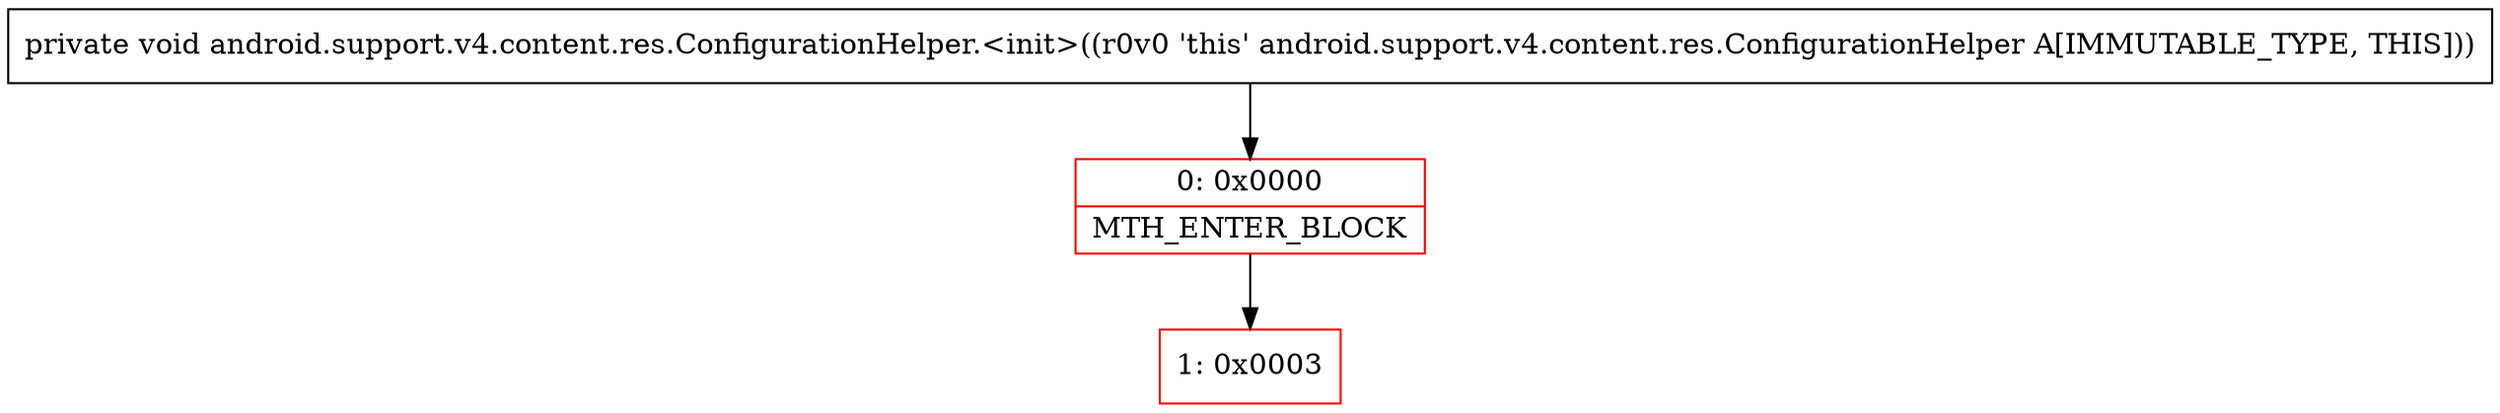digraph "CFG forandroid.support.v4.content.res.ConfigurationHelper.\<init\>()V" {
subgraph cluster_Region_196020813 {
label = "R(0)";
node [shape=record,color=blue];
}
Node_0 [shape=record,color=red,label="{0\:\ 0x0000|MTH_ENTER_BLOCK\l}"];
Node_1 [shape=record,color=red,label="{1\:\ 0x0003}"];
MethodNode[shape=record,label="{private void android.support.v4.content.res.ConfigurationHelper.\<init\>((r0v0 'this' android.support.v4.content.res.ConfigurationHelper A[IMMUTABLE_TYPE, THIS])) }"];
MethodNode -> Node_0;
Node_0 -> Node_1;
}

